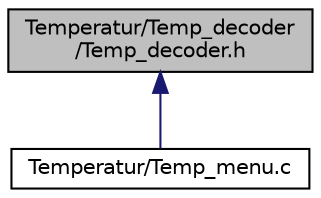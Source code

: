 digraph "Temperatur/Temp_decoder/Temp_decoder.h"
{
 // LATEX_PDF_SIZE
  edge [fontname="Helvetica",fontsize="10",labelfontname="Helvetica",labelfontsize="10"];
  node [fontname="Helvetica",fontsize="10",shape=record];
  Node1 [label="Temperatur/Temp_decoder\l/Temp_decoder.h",height=0.2,width=0.4,color="black", fillcolor="grey75", style="filled", fontcolor="black",tooltip=" "];
  Node1 -> Node2 [dir="back",color="midnightblue",fontsize="10",style="solid",fontname="Helvetica"];
  Node2 [label="Temperatur/Temp_menu.c",height=0.2,width=0.4,color="black", fillcolor="white", style="filled",URL="$_temp__menu_8c.html",tooltip=" "];
}
